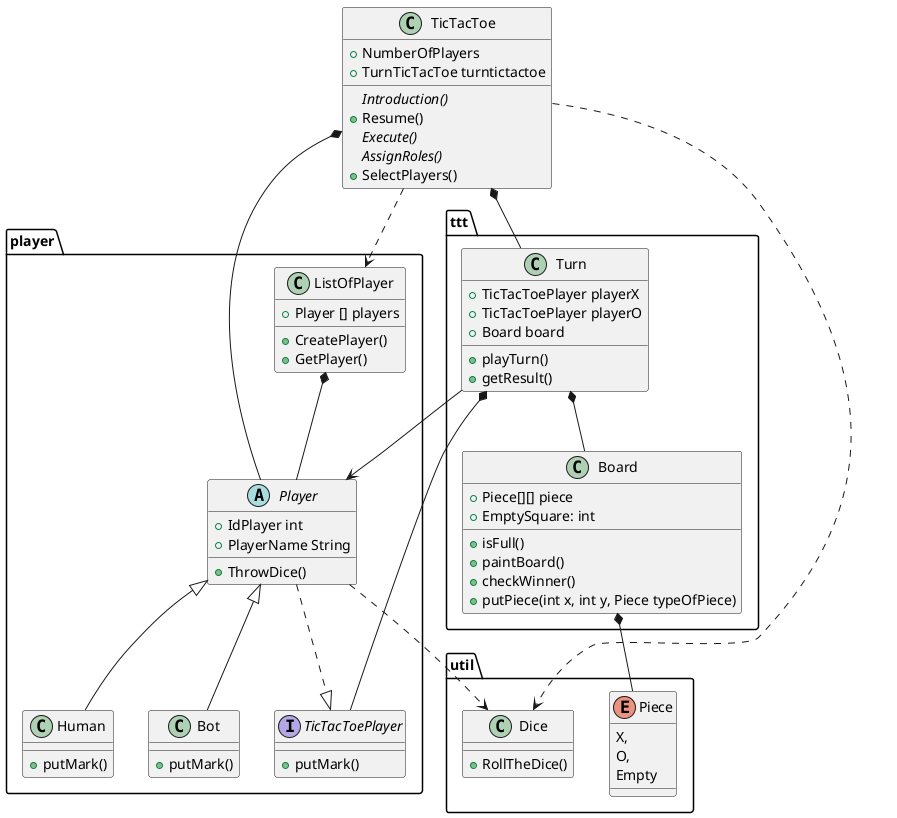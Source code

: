 @startuml Tictactoe



class TicTacToe {
     +NumberOfPlayers
    +TurnTicTacToe turntictactoe
    {abstract}Introduction()
    +Resume()
    {abstract}Execute()
    {abstract}AssignRoles()
    +SelectPlayers()
}



package player {
abstract class Player {
    +IdPlayer int
    +PlayerName String
    +ThrowDice()
}
Class ListOfPlayer {
    +Player [] players
    +CreatePlayer()
    +GetPlayer()
}

Class Human {
    +putMark()
}

Class Bot {
  +putMark()
}
interface TicTacToePlayer {
    +putMark()
}
}




package util {
class Dice {
    +RollTheDice()
}
Enum Piece {
   X,
   O,
   Empty
}
}


package ttt {
class Turn {
    +TicTacToePlayer playerX
    +TicTacToePlayer playerO
    +Board board
    +playTurn()
    +getResult()
}
class Board {
    +Piece[][] piece
    +EmptySquare: int
    +isFull()
    +paintBoard()
    +checkWinner()
    +putPiece(int x, int y, Piece typeOfPiece)
}
}







TicTacToe *-- Turn
Turn *-- TicTacToePlayer
TicTacToe *-- Player
Board *-- Piece
TicTacToe ..> ListOfPlayer
ListOfPlayer *-- Player
Turn *-- Board
Player ..|> TicTacToePlayer
Player <|-- Human
Player <|-- Bot
Turn --> Player
TicTacToe ..> Dice
Player ..> Dice

@enduml